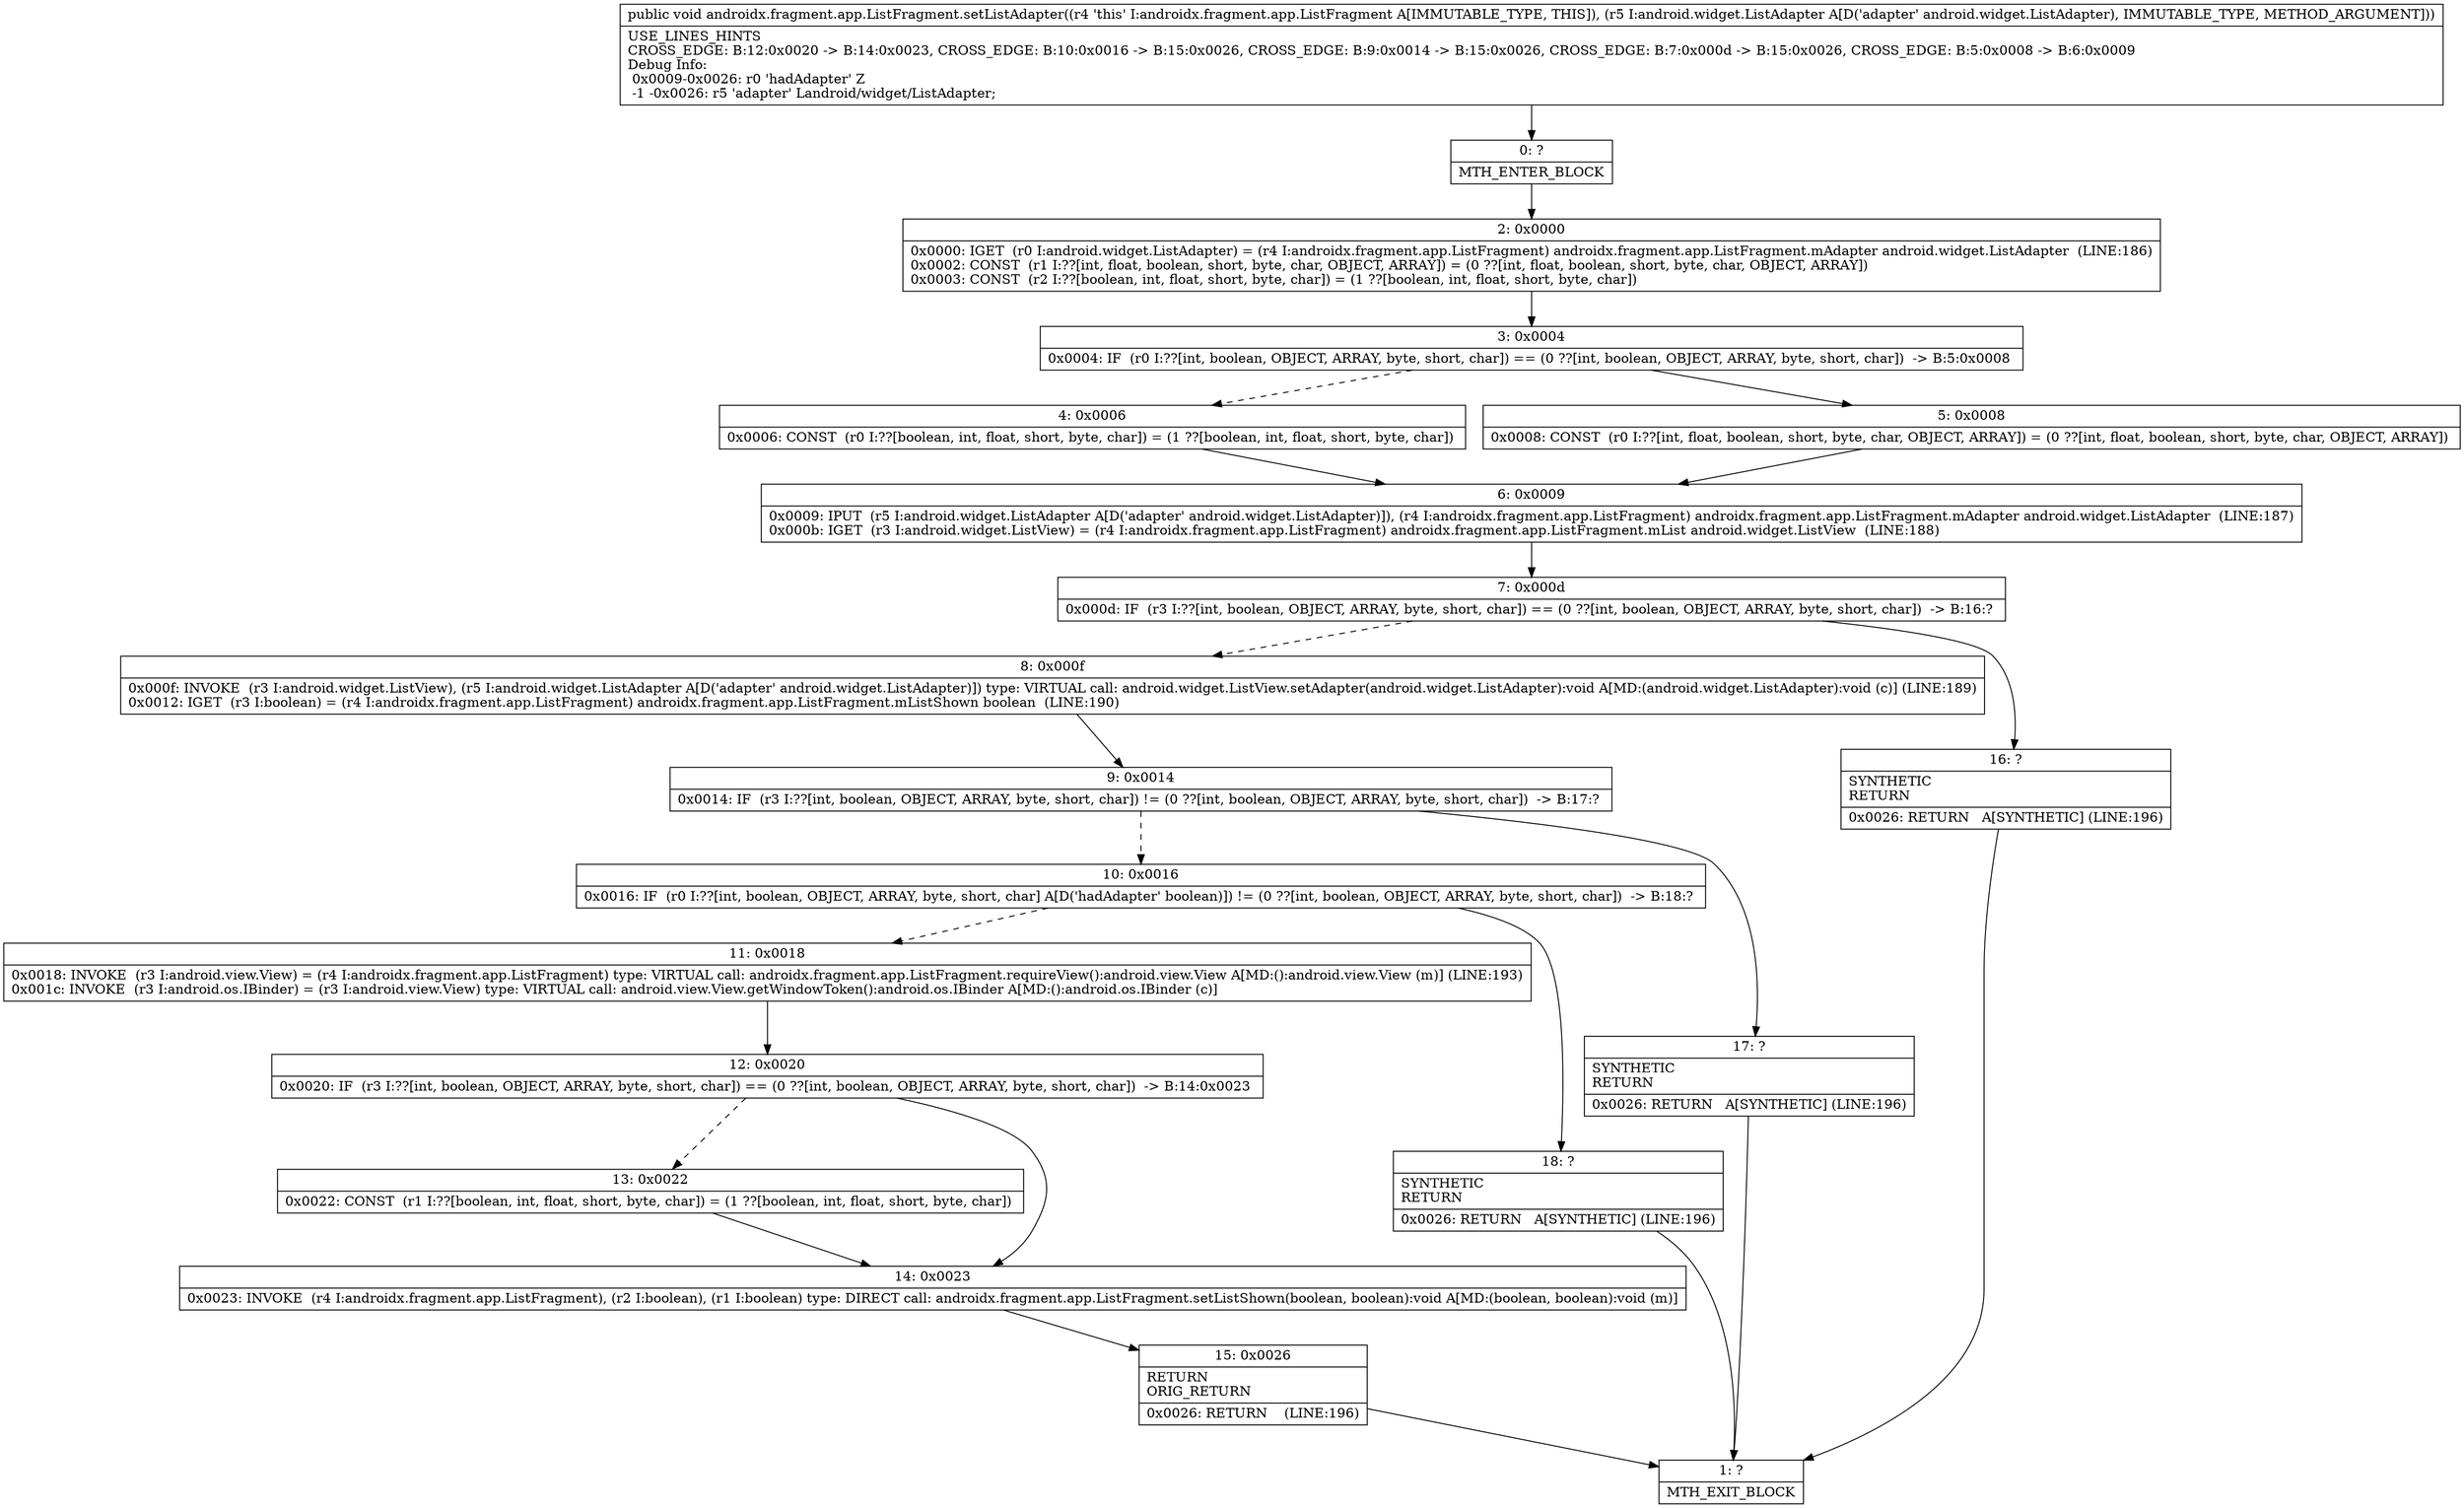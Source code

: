 digraph "CFG forandroidx.fragment.app.ListFragment.setListAdapter(Landroid\/widget\/ListAdapter;)V" {
Node_0 [shape=record,label="{0\:\ ?|MTH_ENTER_BLOCK\l}"];
Node_2 [shape=record,label="{2\:\ 0x0000|0x0000: IGET  (r0 I:android.widget.ListAdapter) = (r4 I:androidx.fragment.app.ListFragment) androidx.fragment.app.ListFragment.mAdapter android.widget.ListAdapter  (LINE:186)\l0x0002: CONST  (r1 I:??[int, float, boolean, short, byte, char, OBJECT, ARRAY]) = (0 ??[int, float, boolean, short, byte, char, OBJECT, ARRAY]) \l0x0003: CONST  (r2 I:??[boolean, int, float, short, byte, char]) = (1 ??[boolean, int, float, short, byte, char]) \l}"];
Node_3 [shape=record,label="{3\:\ 0x0004|0x0004: IF  (r0 I:??[int, boolean, OBJECT, ARRAY, byte, short, char]) == (0 ??[int, boolean, OBJECT, ARRAY, byte, short, char])  \-\> B:5:0x0008 \l}"];
Node_4 [shape=record,label="{4\:\ 0x0006|0x0006: CONST  (r0 I:??[boolean, int, float, short, byte, char]) = (1 ??[boolean, int, float, short, byte, char]) \l}"];
Node_6 [shape=record,label="{6\:\ 0x0009|0x0009: IPUT  (r5 I:android.widget.ListAdapter A[D('adapter' android.widget.ListAdapter)]), (r4 I:androidx.fragment.app.ListFragment) androidx.fragment.app.ListFragment.mAdapter android.widget.ListAdapter  (LINE:187)\l0x000b: IGET  (r3 I:android.widget.ListView) = (r4 I:androidx.fragment.app.ListFragment) androidx.fragment.app.ListFragment.mList android.widget.ListView  (LINE:188)\l}"];
Node_7 [shape=record,label="{7\:\ 0x000d|0x000d: IF  (r3 I:??[int, boolean, OBJECT, ARRAY, byte, short, char]) == (0 ??[int, boolean, OBJECT, ARRAY, byte, short, char])  \-\> B:16:? \l}"];
Node_8 [shape=record,label="{8\:\ 0x000f|0x000f: INVOKE  (r3 I:android.widget.ListView), (r5 I:android.widget.ListAdapter A[D('adapter' android.widget.ListAdapter)]) type: VIRTUAL call: android.widget.ListView.setAdapter(android.widget.ListAdapter):void A[MD:(android.widget.ListAdapter):void (c)] (LINE:189)\l0x0012: IGET  (r3 I:boolean) = (r4 I:androidx.fragment.app.ListFragment) androidx.fragment.app.ListFragment.mListShown boolean  (LINE:190)\l}"];
Node_9 [shape=record,label="{9\:\ 0x0014|0x0014: IF  (r3 I:??[int, boolean, OBJECT, ARRAY, byte, short, char]) != (0 ??[int, boolean, OBJECT, ARRAY, byte, short, char])  \-\> B:17:? \l}"];
Node_10 [shape=record,label="{10\:\ 0x0016|0x0016: IF  (r0 I:??[int, boolean, OBJECT, ARRAY, byte, short, char] A[D('hadAdapter' boolean)]) != (0 ??[int, boolean, OBJECT, ARRAY, byte, short, char])  \-\> B:18:? \l}"];
Node_11 [shape=record,label="{11\:\ 0x0018|0x0018: INVOKE  (r3 I:android.view.View) = (r4 I:androidx.fragment.app.ListFragment) type: VIRTUAL call: androidx.fragment.app.ListFragment.requireView():android.view.View A[MD:():android.view.View (m)] (LINE:193)\l0x001c: INVOKE  (r3 I:android.os.IBinder) = (r3 I:android.view.View) type: VIRTUAL call: android.view.View.getWindowToken():android.os.IBinder A[MD:():android.os.IBinder (c)]\l}"];
Node_12 [shape=record,label="{12\:\ 0x0020|0x0020: IF  (r3 I:??[int, boolean, OBJECT, ARRAY, byte, short, char]) == (0 ??[int, boolean, OBJECT, ARRAY, byte, short, char])  \-\> B:14:0x0023 \l}"];
Node_13 [shape=record,label="{13\:\ 0x0022|0x0022: CONST  (r1 I:??[boolean, int, float, short, byte, char]) = (1 ??[boolean, int, float, short, byte, char]) \l}"];
Node_14 [shape=record,label="{14\:\ 0x0023|0x0023: INVOKE  (r4 I:androidx.fragment.app.ListFragment), (r2 I:boolean), (r1 I:boolean) type: DIRECT call: androidx.fragment.app.ListFragment.setListShown(boolean, boolean):void A[MD:(boolean, boolean):void (m)]\l}"];
Node_15 [shape=record,label="{15\:\ 0x0026|RETURN\lORIG_RETURN\l|0x0026: RETURN    (LINE:196)\l}"];
Node_1 [shape=record,label="{1\:\ ?|MTH_EXIT_BLOCK\l}"];
Node_18 [shape=record,label="{18\:\ ?|SYNTHETIC\lRETURN\l|0x0026: RETURN   A[SYNTHETIC] (LINE:196)\l}"];
Node_17 [shape=record,label="{17\:\ ?|SYNTHETIC\lRETURN\l|0x0026: RETURN   A[SYNTHETIC] (LINE:196)\l}"];
Node_16 [shape=record,label="{16\:\ ?|SYNTHETIC\lRETURN\l|0x0026: RETURN   A[SYNTHETIC] (LINE:196)\l}"];
Node_5 [shape=record,label="{5\:\ 0x0008|0x0008: CONST  (r0 I:??[int, float, boolean, short, byte, char, OBJECT, ARRAY]) = (0 ??[int, float, boolean, short, byte, char, OBJECT, ARRAY]) \l}"];
MethodNode[shape=record,label="{public void androidx.fragment.app.ListFragment.setListAdapter((r4 'this' I:androidx.fragment.app.ListFragment A[IMMUTABLE_TYPE, THIS]), (r5 I:android.widget.ListAdapter A[D('adapter' android.widget.ListAdapter), IMMUTABLE_TYPE, METHOD_ARGUMENT]))  | USE_LINES_HINTS\lCROSS_EDGE: B:12:0x0020 \-\> B:14:0x0023, CROSS_EDGE: B:10:0x0016 \-\> B:15:0x0026, CROSS_EDGE: B:9:0x0014 \-\> B:15:0x0026, CROSS_EDGE: B:7:0x000d \-\> B:15:0x0026, CROSS_EDGE: B:5:0x0008 \-\> B:6:0x0009\lDebug Info:\l  0x0009\-0x0026: r0 'hadAdapter' Z\l  \-1 \-0x0026: r5 'adapter' Landroid\/widget\/ListAdapter;\l}"];
MethodNode -> Node_0;Node_0 -> Node_2;
Node_2 -> Node_3;
Node_3 -> Node_4[style=dashed];
Node_3 -> Node_5;
Node_4 -> Node_6;
Node_6 -> Node_7;
Node_7 -> Node_8[style=dashed];
Node_7 -> Node_16;
Node_8 -> Node_9;
Node_9 -> Node_10[style=dashed];
Node_9 -> Node_17;
Node_10 -> Node_11[style=dashed];
Node_10 -> Node_18;
Node_11 -> Node_12;
Node_12 -> Node_13[style=dashed];
Node_12 -> Node_14;
Node_13 -> Node_14;
Node_14 -> Node_15;
Node_15 -> Node_1;
Node_18 -> Node_1;
Node_17 -> Node_1;
Node_16 -> Node_1;
Node_5 -> Node_6;
}

